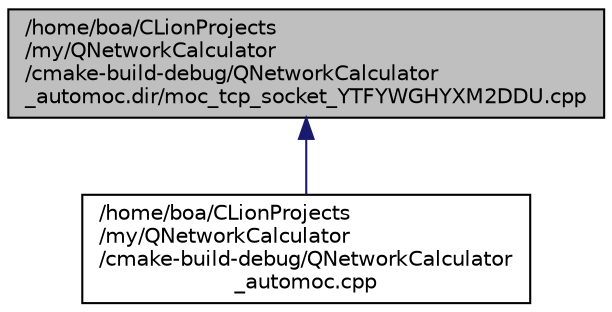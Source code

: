 digraph "/home/boa/CLionProjects/my/QNetworkCalculator/cmake-build-debug/QNetworkCalculator_automoc.dir/moc_tcp_socket_YTFYWGHYXM2DDU.cpp"
{
 // INTERACTIVE_SVG=YES
  bgcolor="transparent";
  edge [fontname="Helvetica",fontsize="10",labelfontname="Helvetica",labelfontsize="10"];
  node [fontname="Helvetica",fontsize="10",shape=record];
  Node1 [label="/home/boa/CLionProjects\l/my/QNetworkCalculator\l/cmake-build-debug/QNetworkCalculator\l_automoc.dir/moc_tcp_socket_YTFYWGHYXM2DDU.cpp",height=0.2,width=0.4,color="black", fillcolor="grey75", style="filled", fontcolor="black"];
  Node1 -> Node2 [dir="back",color="midnightblue",fontsize="10",style="solid",fontname="Helvetica"];
  Node2 [label="/home/boa/CLionProjects\l/my/QNetworkCalculator\l/cmake-build-debug/QNetworkCalculator\l_automoc.cpp",height=0.2,width=0.4,color="black",URL="$_q_network_calculator__automoc_8cpp.html"];
}
